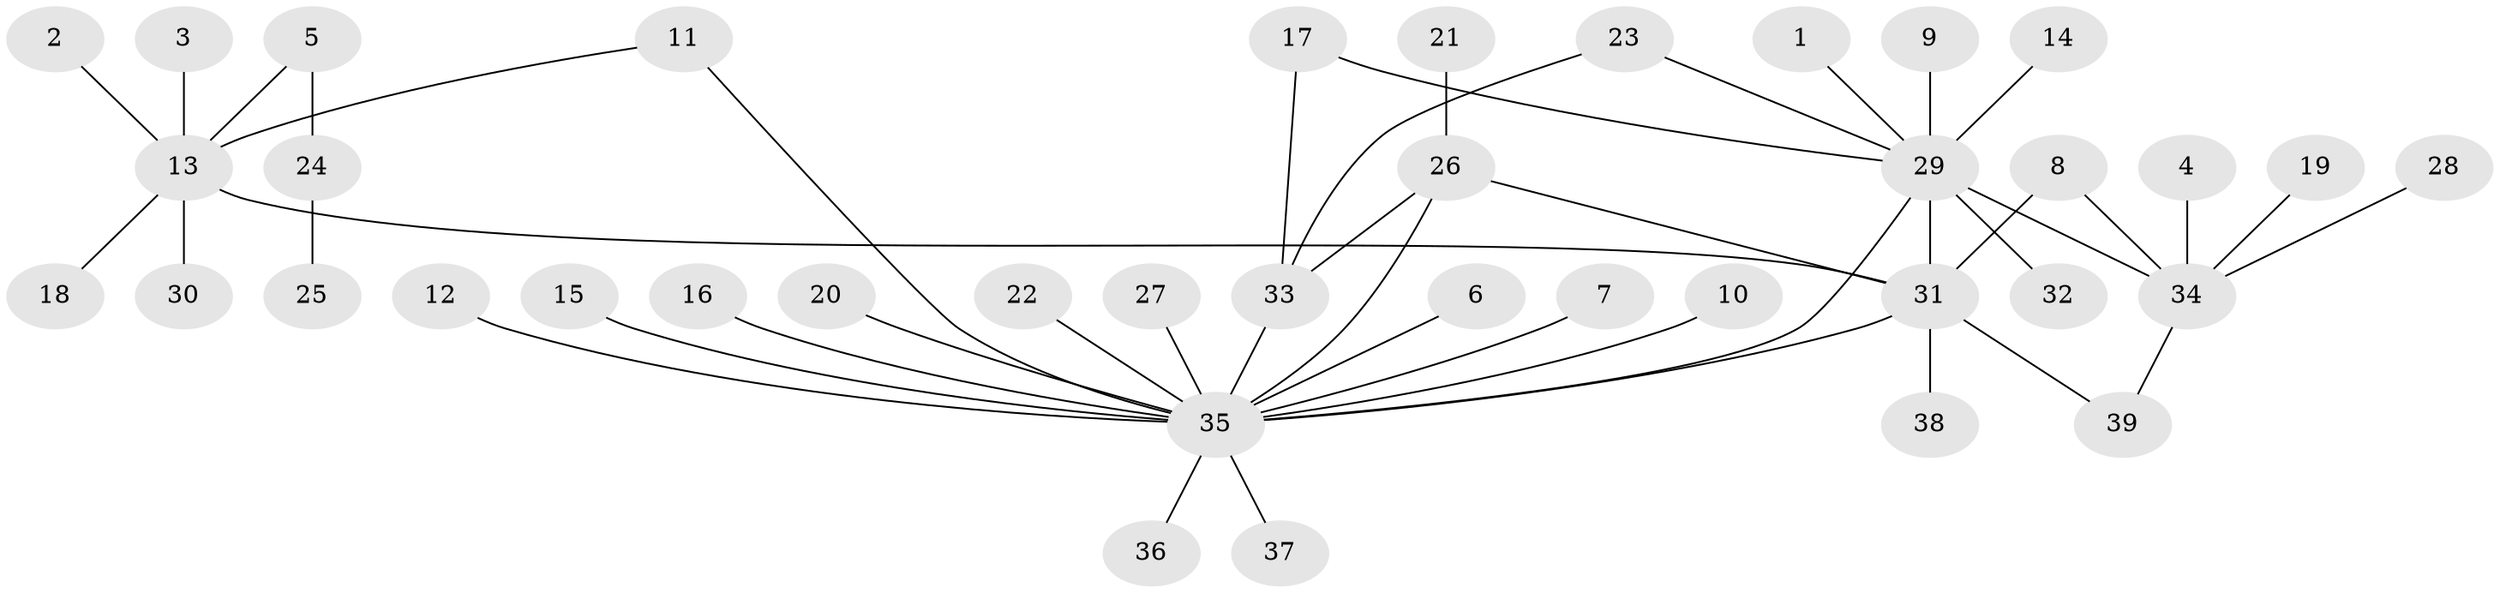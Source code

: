 // original degree distribution, {9: 0.01282051282051282, 16: 0.01282051282051282, 10: 0.01282051282051282, 1: 0.6153846153846154, 8: 0.01282051282051282, 21: 0.01282051282051282, 2: 0.20512820512820512, 3: 0.0641025641025641, 7: 0.01282051282051282, 4: 0.02564102564102564, 6: 0.01282051282051282}
// Generated by graph-tools (version 1.1) at 2025/01/03/09/25 03:01:43]
// undirected, 39 vertices, 46 edges
graph export_dot {
graph [start="1"]
  node [color=gray90,style=filled];
  1;
  2;
  3;
  4;
  5;
  6;
  7;
  8;
  9;
  10;
  11;
  12;
  13;
  14;
  15;
  16;
  17;
  18;
  19;
  20;
  21;
  22;
  23;
  24;
  25;
  26;
  27;
  28;
  29;
  30;
  31;
  32;
  33;
  34;
  35;
  36;
  37;
  38;
  39;
  1 -- 29 [weight=1.0];
  2 -- 13 [weight=1.0];
  3 -- 13 [weight=1.0];
  4 -- 34 [weight=1.0];
  5 -- 13 [weight=1.0];
  5 -- 24 [weight=1.0];
  6 -- 35 [weight=1.0];
  7 -- 35 [weight=1.0];
  8 -- 31 [weight=1.0];
  8 -- 34 [weight=1.0];
  9 -- 29 [weight=1.0];
  10 -- 35 [weight=1.0];
  11 -- 13 [weight=1.0];
  11 -- 35 [weight=1.0];
  12 -- 35 [weight=1.0];
  13 -- 18 [weight=1.0];
  13 -- 30 [weight=1.0];
  13 -- 31 [weight=1.0];
  14 -- 29 [weight=1.0];
  15 -- 35 [weight=1.0];
  16 -- 35 [weight=1.0];
  17 -- 29 [weight=1.0];
  17 -- 33 [weight=1.0];
  19 -- 34 [weight=1.0];
  20 -- 35 [weight=1.0];
  21 -- 26 [weight=1.0];
  22 -- 35 [weight=1.0];
  23 -- 29 [weight=1.0];
  23 -- 33 [weight=1.0];
  24 -- 25 [weight=1.0];
  26 -- 31 [weight=1.0];
  26 -- 33 [weight=1.0];
  26 -- 35 [weight=1.0];
  27 -- 35 [weight=1.0];
  28 -- 34 [weight=1.0];
  29 -- 31 [weight=3.0];
  29 -- 32 [weight=1.0];
  29 -- 34 [weight=1.0];
  29 -- 35 [weight=1.0];
  31 -- 35 [weight=1.0];
  31 -- 38 [weight=1.0];
  31 -- 39 [weight=1.0];
  33 -- 35 [weight=1.0];
  34 -- 39 [weight=1.0];
  35 -- 36 [weight=1.0];
  35 -- 37 [weight=1.0];
}
